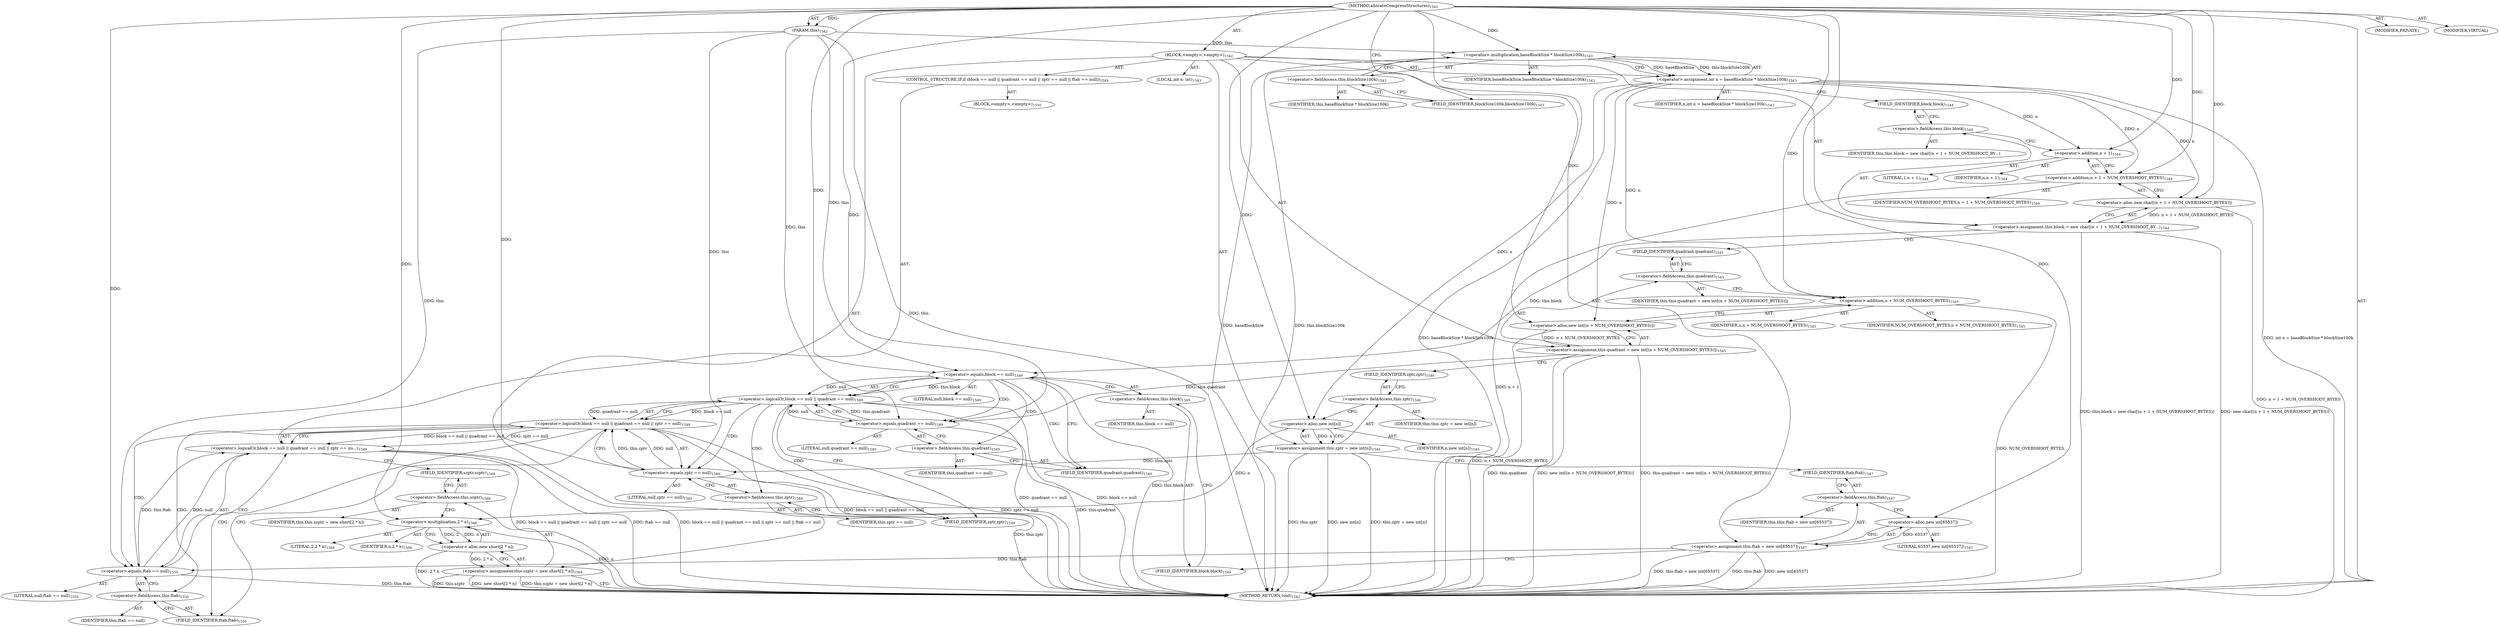 digraph "allocateCompressStructures" {  
"111669149728" [label = <(METHOD,allocateCompressStructures)<SUB>1542</SUB>> ]
"115964117057" [label = <(PARAM,this)<SUB>1542</SUB>> ]
"25769804025" [label = <(BLOCK,&lt;empty&gt;,&lt;empty&gt;)<SUB>1542</SUB>> ]
"94489280635" [label = <(LOCAL,int n: int)<SUB>1543</SUB>> ]
"30064772979" [label = <(&lt;operator&gt;.assignment,int n = baseBlockSize * blockSize100k)<SUB>1543</SUB>> ]
"68719478449" [label = <(IDENTIFIER,n,int n = baseBlockSize * blockSize100k)<SUB>1543</SUB>> ]
"30064772980" [label = <(&lt;operator&gt;.multiplication,baseBlockSize * blockSize100k)<SUB>1543</SUB>> ]
"68719478450" [label = <(IDENTIFIER,baseBlockSize,baseBlockSize * blockSize100k)<SUB>1543</SUB>> ]
"30064772981" [label = <(&lt;operator&gt;.fieldAccess,this.blockSize100k)<SUB>1543</SUB>> ]
"68719478451" [label = <(IDENTIFIER,this,baseBlockSize * blockSize100k)> ]
"55834575223" [label = <(FIELD_IDENTIFIER,blockSize100k,blockSize100k)<SUB>1543</SUB>> ]
"30064772982" [label = <(&lt;operator&gt;.assignment,this.block = new char[(n + 1 + NUM_OVERSHOOT_BY...)<SUB>1544</SUB>> ]
"30064772983" [label = <(&lt;operator&gt;.fieldAccess,this.block)<SUB>1544</SUB>> ]
"68719478452" [label = <(IDENTIFIER,this,this.block = new char[(n + 1 + NUM_OVERSHOOT_BY...)> ]
"55834575224" [label = <(FIELD_IDENTIFIER,block,block)<SUB>1544</SUB>> ]
"30064772984" [label = <(&lt;operator&gt;.alloc,new char[(n + 1 + NUM_OVERSHOOT_BYTES)])> ]
"30064772985" [label = <(&lt;operator&gt;.addition,n + 1 + NUM_OVERSHOOT_BYTES)<SUB>1544</SUB>> ]
"30064772986" [label = <(&lt;operator&gt;.addition,n + 1)<SUB>1544</SUB>> ]
"68719478453" [label = <(IDENTIFIER,n,n + 1)<SUB>1544</SUB>> ]
"90194313698" [label = <(LITERAL,1,n + 1)<SUB>1544</SUB>> ]
"68719478454" [label = <(IDENTIFIER,NUM_OVERSHOOT_BYTES,n + 1 + NUM_OVERSHOOT_BYTES)<SUB>1544</SUB>> ]
"30064772987" [label = <(&lt;operator&gt;.assignment,this.quadrant = new int[(n + NUM_OVERSHOOT_BYTES)])<SUB>1545</SUB>> ]
"30064772988" [label = <(&lt;operator&gt;.fieldAccess,this.quadrant)<SUB>1545</SUB>> ]
"68719478455" [label = <(IDENTIFIER,this,this.quadrant = new int[(n + NUM_OVERSHOOT_BYTES)])> ]
"55834575225" [label = <(FIELD_IDENTIFIER,quadrant,quadrant)<SUB>1545</SUB>> ]
"30064772989" [label = <(&lt;operator&gt;.alloc,new int[(n + NUM_OVERSHOOT_BYTES)])> ]
"30064772990" [label = <(&lt;operator&gt;.addition,n + NUM_OVERSHOOT_BYTES)<SUB>1545</SUB>> ]
"68719478456" [label = <(IDENTIFIER,n,n + NUM_OVERSHOOT_BYTES)<SUB>1545</SUB>> ]
"68719478457" [label = <(IDENTIFIER,NUM_OVERSHOOT_BYTES,n + NUM_OVERSHOOT_BYTES)<SUB>1545</SUB>> ]
"30064772991" [label = <(&lt;operator&gt;.assignment,this.zptr = new int[n])<SUB>1546</SUB>> ]
"30064772992" [label = <(&lt;operator&gt;.fieldAccess,this.zptr)<SUB>1546</SUB>> ]
"68719478458" [label = <(IDENTIFIER,this,this.zptr = new int[n])> ]
"55834575226" [label = <(FIELD_IDENTIFIER,zptr,zptr)<SUB>1546</SUB>> ]
"30064772993" [label = <(&lt;operator&gt;.alloc,new int[n])> ]
"68719478459" [label = <(IDENTIFIER,n,new int[n])<SUB>1546</SUB>> ]
"30064772994" [label = <(&lt;operator&gt;.assignment,this.ftab = new int[65537])<SUB>1547</SUB>> ]
"30064772995" [label = <(&lt;operator&gt;.fieldAccess,this.ftab)<SUB>1547</SUB>> ]
"68719478460" [label = <(IDENTIFIER,this,this.ftab = new int[65537])> ]
"55834575227" [label = <(FIELD_IDENTIFIER,ftab,ftab)<SUB>1547</SUB>> ]
"30064772996" [label = <(&lt;operator&gt;.alloc,new int[65537])> ]
"90194313699" [label = <(LITERAL,65537,new int[65537])<SUB>1547</SUB>> ]
"47244640488" [label = <(CONTROL_STRUCTURE,IF,if (block == null || quadrant == null || zptr == null || ftab == null))<SUB>1549</SUB>> ]
"30064772997" [label = <(&lt;operator&gt;.logicalOr,block == null || quadrant == null || zptr == nu...)<SUB>1549</SUB>> ]
"30064772998" [label = <(&lt;operator&gt;.logicalOr,block == null || quadrant == null || zptr == null)<SUB>1549</SUB>> ]
"30064772999" [label = <(&lt;operator&gt;.logicalOr,block == null || quadrant == null)<SUB>1549</SUB>> ]
"30064773000" [label = <(&lt;operator&gt;.equals,block == null)<SUB>1549</SUB>> ]
"30064773001" [label = <(&lt;operator&gt;.fieldAccess,this.block)<SUB>1549</SUB>> ]
"68719478461" [label = <(IDENTIFIER,this,block == null)> ]
"55834575228" [label = <(FIELD_IDENTIFIER,block,block)<SUB>1549</SUB>> ]
"90194313700" [label = <(LITERAL,null,block == null)<SUB>1549</SUB>> ]
"30064773002" [label = <(&lt;operator&gt;.equals,quadrant == null)<SUB>1549</SUB>> ]
"30064773003" [label = <(&lt;operator&gt;.fieldAccess,this.quadrant)<SUB>1549</SUB>> ]
"68719478462" [label = <(IDENTIFIER,this,quadrant == null)> ]
"55834575229" [label = <(FIELD_IDENTIFIER,quadrant,quadrant)<SUB>1549</SUB>> ]
"90194313701" [label = <(LITERAL,null,quadrant == null)<SUB>1549</SUB>> ]
"30064773004" [label = <(&lt;operator&gt;.equals,zptr == null)<SUB>1549</SUB>> ]
"30064773005" [label = <(&lt;operator&gt;.fieldAccess,this.zptr)<SUB>1549</SUB>> ]
"68719478463" [label = <(IDENTIFIER,this,zptr == null)> ]
"55834575230" [label = <(FIELD_IDENTIFIER,zptr,zptr)<SUB>1549</SUB>> ]
"90194313702" [label = <(LITERAL,null,zptr == null)<SUB>1549</SUB>> ]
"30064773006" [label = <(&lt;operator&gt;.equals,ftab == null)<SUB>1550</SUB>> ]
"30064773007" [label = <(&lt;operator&gt;.fieldAccess,this.ftab)<SUB>1550</SUB>> ]
"68719478464" [label = <(IDENTIFIER,this,ftab == null)> ]
"55834575231" [label = <(FIELD_IDENTIFIER,ftab,ftab)<SUB>1550</SUB>> ]
"90194313703" [label = <(LITERAL,null,ftab == null)<SUB>1550</SUB>> ]
"25769804026" [label = <(BLOCK,&lt;empty&gt;,&lt;empty&gt;)<SUB>1550</SUB>> ]
"30064773008" [label = <(&lt;operator&gt;.assignment,this.szptr = new short[2 * n])<SUB>1568</SUB>> ]
"30064773009" [label = <(&lt;operator&gt;.fieldAccess,this.szptr)<SUB>1568</SUB>> ]
"68719478465" [label = <(IDENTIFIER,this,this.szptr = new short[2 * n])> ]
"55834575232" [label = <(FIELD_IDENTIFIER,szptr,szptr)<SUB>1568</SUB>> ]
"30064773010" [label = <(&lt;operator&gt;.alloc,new short[2 * n])> ]
"30064773011" [label = <(&lt;operator&gt;.multiplication,2 * n)<SUB>1568</SUB>> ]
"90194313704" [label = <(LITERAL,2,2 * n)<SUB>1568</SUB>> ]
"68719478466" [label = <(IDENTIFIER,n,2 * n)<SUB>1568</SUB>> ]
"133143986280" [label = <(MODIFIER,PRIVATE)> ]
"133143986281" [label = <(MODIFIER,VIRTUAL)> ]
"128849018912" [label = <(METHOD_RETURN,void)<SUB>1542</SUB>> ]
  "111669149728" -> "115964117057"  [ label = "AST: "] 
  "111669149728" -> "25769804025"  [ label = "AST: "] 
  "111669149728" -> "133143986280"  [ label = "AST: "] 
  "111669149728" -> "133143986281"  [ label = "AST: "] 
  "111669149728" -> "128849018912"  [ label = "AST: "] 
  "25769804025" -> "94489280635"  [ label = "AST: "] 
  "25769804025" -> "30064772979"  [ label = "AST: "] 
  "25769804025" -> "30064772982"  [ label = "AST: "] 
  "25769804025" -> "30064772987"  [ label = "AST: "] 
  "25769804025" -> "30064772991"  [ label = "AST: "] 
  "25769804025" -> "30064772994"  [ label = "AST: "] 
  "25769804025" -> "47244640488"  [ label = "AST: "] 
  "25769804025" -> "30064773008"  [ label = "AST: "] 
  "30064772979" -> "68719478449"  [ label = "AST: "] 
  "30064772979" -> "30064772980"  [ label = "AST: "] 
  "30064772980" -> "68719478450"  [ label = "AST: "] 
  "30064772980" -> "30064772981"  [ label = "AST: "] 
  "30064772981" -> "68719478451"  [ label = "AST: "] 
  "30064772981" -> "55834575223"  [ label = "AST: "] 
  "30064772982" -> "30064772983"  [ label = "AST: "] 
  "30064772982" -> "30064772984"  [ label = "AST: "] 
  "30064772983" -> "68719478452"  [ label = "AST: "] 
  "30064772983" -> "55834575224"  [ label = "AST: "] 
  "30064772984" -> "30064772985"  [ label = "AST: "] 
  "30064772985" -> "30064772986"  [ label = "AST: "] 
  "30064772985" -> "68719478454"  [ label = "AST: "] 
  "30064772986" -> "68719478453"  [ label = "AST: "] 
  "30064772986" -> "90194313698"  [ label = "AST: "] 
  "30064772987" -> "30064772988"  [ label = "AST: "] 
  "30064772987" -> "30064772989"  [ label = "AST: "] 
  "30064772988" -> "68719478455"  [ label = "AST: "] 
  "30064772988" -> "55834575225"  [ label = "AST: "] 
  "30064772989" -> "30064772990"  [ label = "AST: "] 
  "30064772990" -> "68719478456"  [ label = "AST: "] 
  "30064772990" -> "68719478457"  [ label = "AST: "] 
  "30064772991" -> "30064772992"  [ label = "AST: "] 
  "30064772991" -> "30064772993"  [ label = "AST: "] 
  "30064772992" -> "68719478458"  [ label = "AST: "] 
  "30064772992" -> "55834575226"  [ label = "AST: "] 
  "30064772993" -> "68719478459"  [ label = "AST: "] 
  "30064772994" -> "30064772995"  [ label = "AST: "] 
  "30064772994" -> "30064772996"  [ label = "AST: "] 
  "30064772995" -> "68719478460"  [ label = "AST: "] 
  "30064772995" -> "55834575227"  [ label = "AST: "] 
  "30064772996" -> "90194313699"  [ label = "AST: "] 
  "47244640488" -> "30064772997"  [ label = "AST: "] 
  "47244640488" -> "25769804026"  [ label = "AST: "] 
  "30064772997" -> "30064772998"  [ label = "AST: "] 
  "30064772997" -> "30064773006"  [ label = "AST: "] 
  "30064772998" -> "30064772999"  [ label = "AST: "] 
  "30064772998" -> "30064773004"  [ label = "AST: "] 
  "30064772999" -> "30064773000"  [ label = "AST: "] 
  "30064772999" -> "30064773002"  [ label = "AST: "] 
  "30064773000" -> "30064773001"  [ label = "AST: "] 
  "30064773000" -> "90194313700"  [ label = "AST: "] 
  "30064773001" -> "68719478461"  [ label = "AST: "] 
  "30064773001" -> "55834575228"  [ label = "AST: "] 
  "30064773002" -> "30064773003"  [ label = "AST: "] 
  "30064773002" -> "90194313701"  [ label = "AST: "] 
  "30064773003" -> "68719478462"  [ label = "AST: "] 
  "30064773003" -> "55834575229"  [ label = "AST: "] 
  "30064773004" -> "30064773005"  [ label = "AST: "] 
  "30064773004" -> "90194313702"  [ label = "AST: "] 
  "30064773005" -> "68719478463"  [ label = "AST: "] 
  "30064773005" -> "55834575230"  [ label = "AST: "] 
  "30064773006" -> "30064773007"  [ label = "AST: "] 
  "30064773006" -> "90194313703"  [ label = "AST: "] 
  "30064773007" -> "68719478464"  [ label = "AST: "] 
  "30064773007" -> "55834575231"  [ label = "AST: "] 
  "30064773008" -> "30064773009"  [ label = "AST: "] 
  "30064773008" -> "30064773010"  [ label = "AST: "] 
  "30064773009" -> "68719478465"  [ label = "AST: "] 
  "30064773009" -> "55834575232"  [ label = "AST: "] 
  "30064773010" -> "30064773011"  [ label = "AST: "] 
  "30064773011" -> "90194313704"  [ label = "AST: "] 
  "30064773011" -> "68719478466"  [ label = "AST: "] 
  "30064772979" -> "55834575224"  [ label = "CFG: "] 
  "30064772982" -> "55834575225"  [ label = "CFG: "] 
  "30064772987" -> "55834575226"  [ label = "CFG: "] 
  "30064772991" -> "55834575227"  [ label = "CFG: "] 
  "30064772994" -> "55834575228"  [ label = "CFG: "] 
  "30064773008" -> "128849018912"  [ label = "CFG: "] 
  "30064772980" -> "30064772979"  [ label = "CFG: "] 
  "30064772983" -> "30064772986"  [ label = "CFG: "] 
  "30064772984" -> "30064772982"  [ label = "CFG: "] 
  "30064772988" -> "30064772990"  [ label = "CFG: "] 
  "30064772989" -> "30064772987"  [ label = "CFG: "] 
  "30064772992" -> "30064772993"  [ label = "CFG: "] 
  "30064772993" -> "30064772991"  [ label = "CFG: "] 
  "30064772995" -> "30064772996"  [ label = "CFG: "] 
  "30064772996" -> "30064772994"  [ label = "CFG: "] 
  "30064772997" -> "55834575232"  [ label = "CFG: "] 
  "30064773009" -> "30064773011"  [ label = "CFG: "] 
  "30064773010" -> "30064773008"  [ label = "CFG: "] 
  "30064772981" -> "30064772980"  [ label = "CFG: "] 
  "55834575224" -> "30064772983"  [ label = "CFG: "] 
  "30064772985" -> "30064772984"  [ label = "CFG: "] 
  "55834575225" -> "30064772988"  [ label = "CFG: "] 
  "30064772990" -> "30064772989"  [ label = "CFG: "] 
  "55834575226" -> "30064772992"  [ label = "CFG: "] 
  "55834575227" -> "30064772995"  [ label = "CFG: "] 
  "30064772998" -> "30064772997"  [ label = "CFG: "] 
  "30064772998" -> "55834575231"  [ label = "CFG: "] 
  "30064773006" -> "30064772997"  [ label = "CFG: "] 
  "55834575232" -> "30064773009"  [ label = "CFG: "] 
  "30064773011" -> "30064773010"  [ label = "CFG: "] 
  "55834575223" -> "30064772981"  [ label = "CFG: "] 
  "30064772986" -> "30064772985"  [ label = "CFG: "] 
  "30064772999" -> "30064772998"  [ label = "CFG: "] 
  "30064772999" -> "55834575230"  [ label = "CFG: "] 
  "30064773004" -> "30064772998"  [ label = "CFG: "] 
  "30064773007" -> "30064773006"  [ label = "CFG: "] 
  "30064773000" -> "30064772999"  [ label = "CFG: "] 
  "30064773000" -> "55834575229"  [ label = "CFG: "] 
  "30064773002" -> "30064772999"  [ label = "CFG: "] 
  "30064773005" -> "30064773004"  [ label = "CFG: "] 
  "55834575231" -> "30064773007"  [ label = "CFG: "] 
  "30064773001" -> "30064773000"  [ label = "CFG: "] 
  "30064773003" -> "30064773002"  [ label = "CFG: "] 
  "55834575230" -> "30064773005"  [ label = "CFG: "] 
  "55834575228" -> "30064773001"  [ label = "CFG: "] 
  "55834575229" -> "30064773003"  [ label = "CFG: "] 
  "111669149728" -> "55834575223"  [ label = "CFG: "] 
  "115964117057" -> "128849018912"  [ label = "DDG: this"] 
  "30064772980" -> "128849018912"  [ label = "DDG: this.blockSize100k"] 
  "30064772979" -> "128849018912"  [ label = "DDG: baseBlockSize * blockSize100k"] 
  "30064772979" -> "128849018912"  [ label = "DDG: int n = baseBlockSize * blockSize100k"] 
  "30064772985" -> "128849018912"  [ label = "DDG: n + 1"] 
  "30064772984" -> "128849018912"  [ label = "DDG: n + 1 + NUM_OVERSHOOT_BYTES"] 
  "30064772982" -> "128849018912"  [ label = "DDG: new char[(n + 1 + NUM_OVERSHOOT_BYTES)]"] 
  "30064772982" -> "128849018912"  [ label = "DDG: this.block = new char[(n + 1 + NUM_OVERSHOOT_BYTES)]"] 
  "30064772987" -> "128849018912"  [ label = "DDG: this.quadrant"] 
  "30064772990" -> "128849018912"  [ label = "DDG: NUM_OVERSHOOT_BYTES"] 
  "30064772989" -> "128849018912"  [ label = "DDG: n + NUM_OVERSHOOT_BYTES"] 
  "30064772987" -> "128849018912"  [ label = "DDG: new int[(n + NUM_OVERSHOOT_BYTES)]"] 
  "30064772987" -> "128849018912"  [ label = "DDG: this.quadrant = new int[(n + NUM_OVERSHOOT_BYTES)]"] 
  "30064772991" -> "128849018912"  [ label = "DDG: this.zptr"] 
  "30064772991" -> "128849018912"  [ label = "DDG: new int[n]"] 
  "30064772991" -> "128849018912"  [ label = "DDG: this.zptr = new int[n]"] 
  "30064772994" -> "128849018912"  [ label = "DDG: this.ftab"] 
  "30064772994" -> "128849018912"  [ label = "DDG: new int[65537]"] 
  "30064772994" -> "128849018912"  [ label = "DDG: this.ftab = new int[65537]"] 
  "30064773000" -> "128849018912"  [ label = "DDG: this.block"] 
  "30064772999" -> "128849018912"  [ label = "DDG: block == null"] 
  "30064773002" -> "128849018912"  [ label = "DDG: this.quadrant"] 
  "30064772999" -> "128849018912"  [ label = "DDG: quadrant == null"] 
  "30064772998" -> "128849018912"  [ label = "DDG: block == null || quadrant == null"] 
  "30064773004" -> "128849018912"  [ label = "DDG: this.zptr"] 
  "30064772998" -> "128849018912"  [ label = "DDG: zptr == null"] 
  "30064772997" -> "128849018912"  [ label = "DDG: block == null || quadrant == null || zptr == null"] 
  "30064773006" -> "128849018912"  [ label = "DDG: this.ftab"] 
  "30064772997" -> "128849018912"  [ label = "DDG: ftab == null"] 
  "30064772997" -> "128849018912"  [ label = "DDG: block == null || quadrant == null || zptr == null || ftab == null"] 
  "30064773008" -> "128849018912"  [ label = "DDG: this.szptr"] 
  "30064773011" -> "128849018912"  [ label = "DDG: n"] 
  "30064773010" -> "128849018912"  [ label = "DDG: 2 * n"] 
  "30064773008" -> "128849018912"  [ label = "DDG: new short[2 * n]"] 
  "30064773008" -> "128849018912"  [ label = "DDG: this.szptr = new short[2 * n]"] 
  "30064772980" -> "128849018912"  [ label = "DDG: baseBlockSize"] 
  "111669149728" -> "115964117057"  [ label = "DDG: "] 
  "30064772980" -> "30064772979"  [ label = "DDG: baseBlockSize"] 
  "30064772980" -> "30064772979"  [ label = "DDG: this.blockSize100k"] 
  "30064772984" -> "30064772982"  [ label = "DDG: n + 1 + NUM_OVERSHOOT_BYTES"] 
  "30064772989" -> "30064772987"  [ label = "DDG: n + NUM_OVERSHOOT_BYTES"] 
  "30064772993" -> "30064772991"  [ label = "DDG: n"] 
  "30064772996" -> "30064772994"  [ label = "DDG: 65537"] 
  "30064773010" -> "30064773008"  [ label = "DDG: 2 * n"] 
  "111669149728" -> "30064772980"  [ label = "DDG: "] 
  "115964117057" -> "30064772980"  [ label = "DDG: this"] 
  "30064772979" -> "30064772984"  [ label = "DDG: n"] 
  "111669149728" -> "30064772984"  [ label = "DDG: "] 
  "111669149728" -> "30064772989"  [ label = "DDG: "] 
  "30064772979" -> "30064772989"  [ label = "DDG: n"] 
  "111669149728" -> "30064772993"  [ label = "DDG: "] 
  "30064772979" -> "30064772993"  [ label = "DDG: n"] 
  "111669149728" -> "30064772996"  [ label = "DDG: "] 
  "30064772998" -> "30064772997"  [ label = "DDG: block == null || quadrant == null"] 
  "30064772998" -> "30064772997"  [ label = "DDG: zptr == null"] 
  "30064773006" -> "30064772997"  [ label = "DDG: this.ftab"] 
  "30064773006" -> "30064772997"  [ label = "DDG: null"] 
  "30064773011" -> "30064773010"  [ label = "DDG: 2"] 
  "30064773011" -> "30064773010"  [ label = "DDG: n"] 
  "30064772979" -> "30064772985"  [ label = "DDG: n"] 
  "111669149728" -> "30064772985"  [ label = "DDG: "] 
  "111669149728" -> "30064772990"  [ label = "DDG: "] 
  "30064772979" -> "30064772990"  [ label = "DDG: n"] 
  "30064772999" -> "30064772998"  [ label = "DDG: block == null"] 
  "30064772999" -> "30064772998"  [ label = "DDG: quadrant == null"] 
  "30064773004" -> "30064772998"  [ label = "DDG: this.zptr"] 
  "30064773004" -> "30064772998"  [ label = "DDG: null"] 
  "115964117057" -> "30064773006"  [ label = "DDG: this"] 
  "30064772994" -> "30064773006"  [ label = "DDG: this.ftab"] 
  "111669149728" -> "30064773006"  [ label = "DDG: "] 
  "111669149728" -> "30064773011"  [ label = "DDG: "] 
  "30064772993" -> "30064773011"  [ label = "DDG: n"] 
  "30064772979" -> "30064772986"  [ label = "DDG: n"] 
  "111669149728" -> "30064772986"  [ label = "DDG: "] 
  "30064773000" -> "30064772999"  [ label = "DDG: this.block"] 
  "30064773000" -> "30064772999"  [ label = "DDG: null"] 
  "30064773002" -> "30064772999"  [ label = "DDG: this.quadrant"] 
  "30064773002" -> "30064772999"  [ label = "DDG: null"] 
  "115964117057" -> "30064773004"  [ label = "DDG: this"] 
  "30064772991" -> "30064773004"  [ label = "DDG: this.zptr"] 
  "111669149728" -> "30064773004"  [ label = "DDG: "] 
  "115964117057" -> "30064773000"  [ label = "DDG: this"] 
  "30064772982" -> "30064773000"  [ label = "DDG: this.block"] 
  "111669149728" -> "30064773000"  [ label = "DDG: "] 
  "115964117057" -> "30064773002"  [ label = "DDG: this"] 
  "30064772987" -> "30064773002"  [ label = "DDG: this.quadrant"] 
  "111669149728" -> "30064773002"  [ label = "DDG: "] 
  "30064772998" -> "55834575231"  [ label = "CDG: "] 
  "30064772998" -> "30064773006"  [ label = "CDG: "] 
  "30064772998" -> "30064773007"  [ label = "CDG: "] 
  "30064772999" -> "55834575230"  [ label = "CDG: "] 
  "30064772999" -> "30064773005"  [ label = "CDG: "] 
  "30064772999" -> "30064773004"  [ label = "CDG: "] 
  "30064773000" -> "30064773002"  [ label = "CDG: "] 
  "30064773000" -> "55834575229"  [ label = "CDG: "] 
  "30064773000" -> "30064773003"  [ label = "CDG: "] 
}
